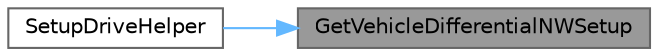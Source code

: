 digraph "GetVehicleDifferentialNWSetup"
{
 // INTERACTIVE_SVG=YES
 // LATEX_PDF_SIZE
  bgcolor="transparent";
  edge [fontname=Helvetica,fontsize=10,labelfontname=Helvetica,labelfontsize=10];
  node [fontname=Helvetica,fontsize=10,shape=box,height=0.2,width=0.4];
  rankdir="RL";
  Node1 [id="Node000001",label="GetVehicleDifferentialNWSetup",height=0.2,width=0.4,color="gray40", fillcolor="grey60", style="filled", fontcolor="black",tooltip=" "];
  Node1 -> Node2 [id="edge1_Node000001_Node000002",dir="back",color="steelblue1",style="solid",tooltip=" "];
  Node2 [id="Node000002",label="SetupDriveHelper",height=0.2,width=0.4,color="grey40", fillcolor="white", style="filled",URL="$d9/dc2/WheeledVehicleMovementComponentNW_8cpp.html#ac33b402e532a6f4d536e8675cfc56b09",tooltip=" "];
}
